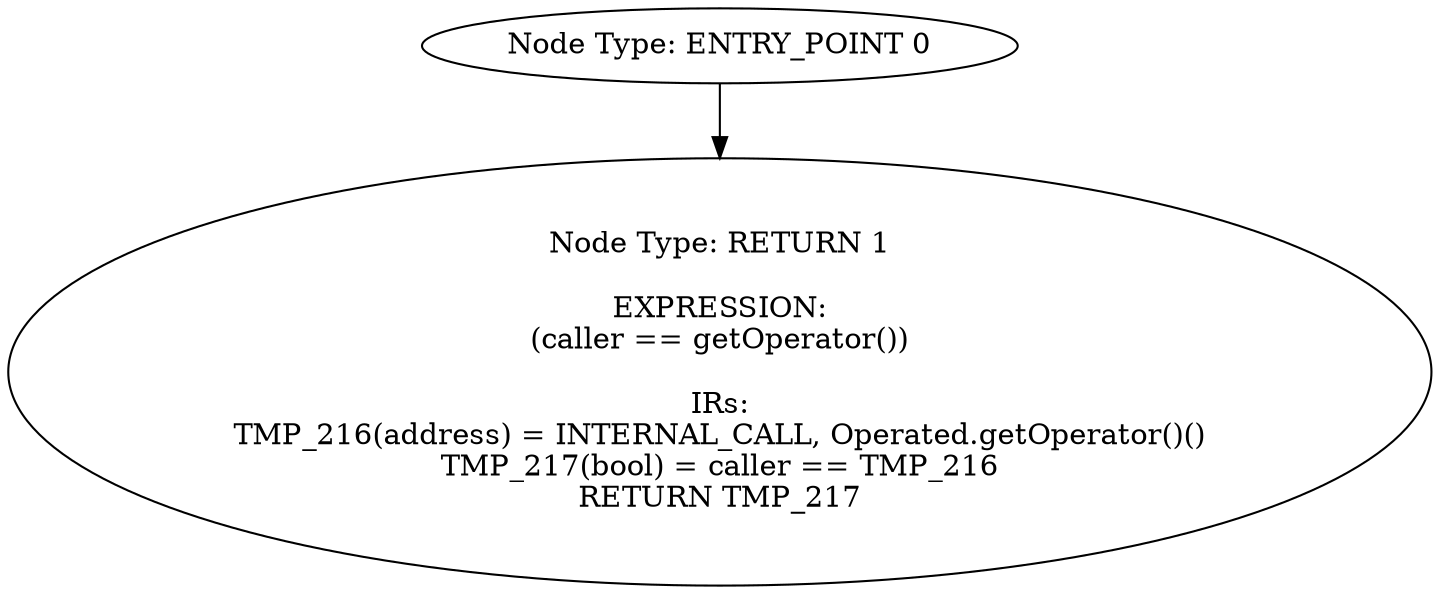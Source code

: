 digraph{
0[label="Node Type: ENTRY_POINT 0
"];
0->1;
1[label="Node Type: RETURN 1

EXPRESSION:
(caller == getOperator())

IRs:
TMP_216(address) = INTERNAL_CALL, Operated.getOperator()()
TMP_217(bool) = caller == TMP_216
RETURN TMP_217"];
}
